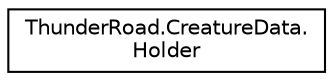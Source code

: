 digraph "Graphical Class Hierarchy"
{
 // LATEX_PDF_SIZE
  edge [fontname="Helvetica",fontsize="10",labelfontname="Helvetica",labelfontsize="10"];
  node [fontname="Helvetica",fontsize="10",shape=record];
  rankdir="LR";
  Node0 [label="ThunderRoad.CreatureData.\lHolder",height=0.2,width=0.4,color="black", fillcolor="white", style="filled",URL="$class_thunder_road_1_1_creature_data_1_1_holder.html",tooltip="Class Holder."];
}
